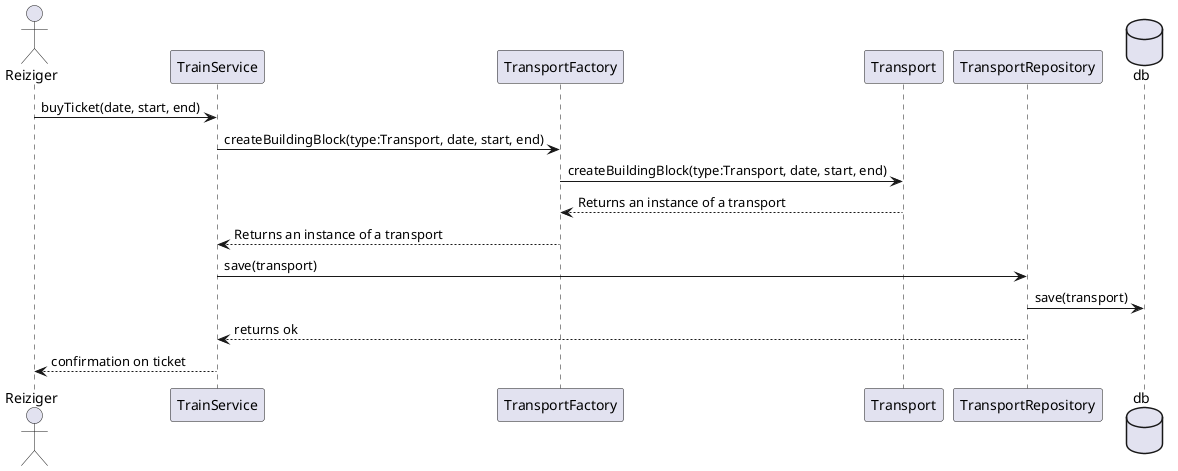 @startuml
actor Reiziger

participant TrainService
participant TransportFactory
participant Transport
participant TransportRepository
Database db

Reiziger -> TrainService: buyTicket(date, start, end)
TrainService -> TransportFactory: createBuildingBlock(type:Transport, date, start, end)
TransportFactory -> Transport:  createBuildingBlock(type:Transport, date, start, end)
Transport --> TransportFactory: Returns an instance of a transport
TransportFactory --> TrainService: Returns an instance of a transport
TrainService -> TransportRepository: save(transport)
TransportRepository -> db: save(transport)
TransportRepository --> TrainService: returns ok
TrainService --> Reiziger: confirmation on ticket

@enduml

